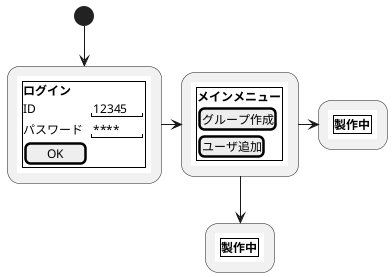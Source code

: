 @startsalt
@startuml
(*) --> "
{{
salt
{+
<b>ログイン
  ID         | "12345 "
  パスワード | "****  "
  [  OK   ]
}
}}
" as choose
 
choose -right-> "
{{
salt
{+
<b>メインメニュー
[グループ作成]
[ユーザ追加]

}
}}
" as wait
wait -right-> "
{{
salt
{+
<b>製作中
}
}}
" as success
 
wait -down-> "
{{
salt
{+
<b>製作中
}
}}
"
@enduml
@endsalt